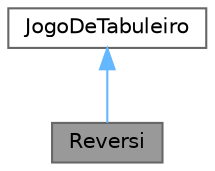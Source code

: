 digraph "Reversi"
{
 // LATEX_PDF_SIZE
  bgcolor="transparent";
  edge [fontname=Helvetica,fontsize=10,labelfontname=Helvetica,labelfontsize=10];
  node [fontname=Helvetica,fontsize=10,shape=box,height=0.2,width=0.4];
  Node1 [id="Node000001",label="Reversi",height=0.2,width=0.4,color="gray40", fillcolor="grey60", style="filled", fontcolor="black",tooltip="Classe que representa o jogo Reversi (também conhecido como Othello)."];
  Node2 -> Node1 [id="edge2_Node000001_Node000002",dir="back",color="steelblue1",style="solid",tooltip=" "];
  Node2 [id="Node000002",label="JogoDeTabuleiro",height=0.2,width=0.4,color="gray40", fillcolor="white", style="filled",URL="$classJogoDeTabuleiro.html",tooltip="Classe abstrata que define a interface para jogos de tabuleiro."];
}
